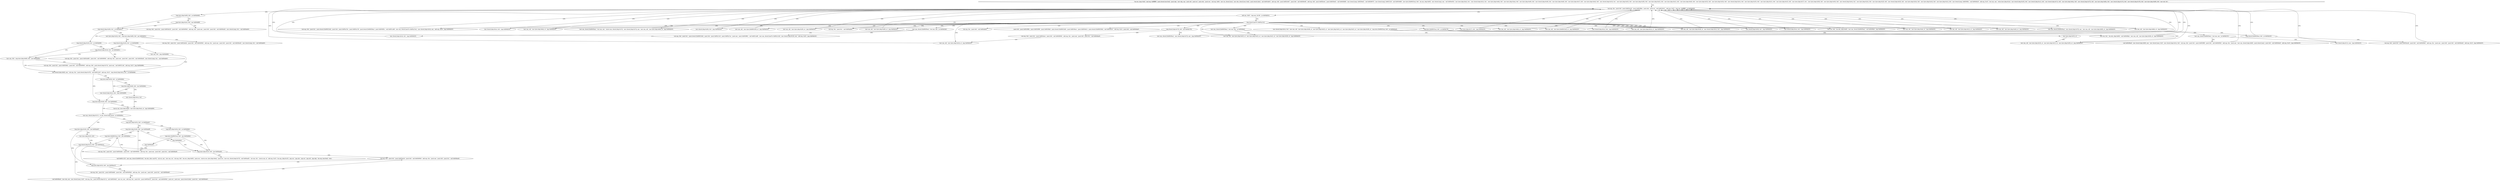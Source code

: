 digraph "func" {
"134525879" [label = "'lea ecx, [esp+0x4]', 'and esp, 0xfffffff0', 'push dword [ecx-0x4]', 'push ebp', 'mov ebp, esp', 'push edi', 'push esi', 'push ebx', 'push ecx', 'sub esp, 0x84', 'mov esi, dword [ecx]', 'mov ebx, dword [ecx+0x4]', 'push dword [ebx]', 'call 0x8054b03', 'add esp, 0x8', 'push 0x805c9d7', 'push 0x6', 'call 0x8049c60', 'add esp, 0x8', 'push 0x805bc4c', 'push 0x8059ed2', 'call 0x8049d60', 'mov dword [esp], 0x8059ed2', 'call 0x8049970', 'mov dword [esp], 0x80522ef', 'call 0x8059d80', 'mov byte [0x80633ca], 0x0', 'lea eax, [ebp-0x60]', 'mov dword [esp], eax', 'call 0x804c854', 'mov byte [ebp-0x4c], 0x1', 'mov dword [ebp-0x5c], 0x1', 'mov byte [ebp-0x4b], 0x0', 'mov byte [ebp-0x4a], 0x0', 'mov byte [ebp-0x49], 0x0', 'mov dword [ebp-0x58], 0x4', 'mov byte [ebp-0x48], 0x0', 'mov byte [ebp-0x47], 0x0', 'mov byte [ebp-0x44], 0x0', 'mov dword [ebp-0x24], 0x1', 'mov byte [ebp-0x43], 0x0', 'mov byte [ebp-0x38], 0x0', 'mov byte [ebp-0x42], 0x0', 'mov byte [ebp-0x41], 0x0', 'mov byte [ebp-0x40], 0x0', 'mov byte [ebp-0x35], 0x0', 'mov byte [ebp-0x34], 0x0', 'mov dword [ebp-0x3c], 0x0', 'mov byte [ebp-0x33], 0x0', 'mov byte [ebp-0x31], 0x0', 'mov byte [ebp-0x32], 0x0', 'mov byte [ebp-0x37], 0x1', 'mov byte [ebp-0x36], 0x0', 'mov byte [ebp-0x30], 0x0', 'mov dword [ebp-0x54], 0x2', 'mov byte [ebp-0x2e], 0x0', 'mov byte [ebp-0x2f], 0x0', 'mov dword [ebp-0x50], 0x0', 'mov byte [ebp-0x2b], 0x0', 'mov byte [ebp-0x2d], 0x0', 'mov byte [ebp-0x2c], 0x0', 'mov dword [esp], 0x8059f4c', 'call 0x8049a50', 'add esp, 0x10', 'test eax, eax', 'setne byte [ebp-0x2a]', 'mov dword [ebp-0x20], 0x0', 'mov dword [ebp-0x1c], 0x0', 'mov dword [ebp-0x7c], 0x0', 'mov byte [ebp-0x6a], 0x0', 'mov dword [ebp-0x70], 0x0', 'mov byte [ebp-0x6b], 0x0', 'mov dword [ebp-0x74], 0x0', 'mov dword [ebp-0x78], 0x0', 'mov byte [ebp-0x69], 0x0', 'mov edi, 0x1', " ]
"134526211" [label = "'sub esp, 0xc', 'push 0x0', 'push 0x805a5c0', 'push 0x8059fba', 'push ebx', 'push esi', 'call 0x8053b31', 'add esp, 0x20', 'cmp eax, 0xffffffff', 'je 0x804b838', " ]
"134527032" [label = "'cmp byte [ebp-0x49], 0x0', 'je 0x804b848', " ]
"134527048" [label = "'cmp dword [ebp-0x58], 0x2', 'je 0x804b922', " ]
"134527038" [label = "'cmp byte [ebp-0x2e], 0x0', 'jne 0x804b8f8', " ]
"134526245" [label = "'add eax, 0x83', 'cmp eax, 0x10b', 'ja 0x804b824', " ]
"134527012" [label = "'sub esp, 0xc', 'push 0x1', 'call 0x804a8c6', " ]
"134526261" [label = "'jmp dword [eax*4+0x805a13c]', " ]
"134527266" [label = "'mov byte [ebp-0x2d], 0x0', 'cmp byte [ebp-0x69], 0x0', 'jne 0x804b93c', " ]
"134527058" [label = "'cmp dword [ebp-0x24], 0x2', 'je 0x804b966', " ]
"134527224" [label = "'sub esp, 0x4', 'push 0x5', 'push 0x805bd18', 'push 0x0', 'call 0x8049940', 'add esp, 0xc', 'push eax', 'push 0x0', 'push 0x0', 'call 0x8049a40', 'mov dword [esp], 0x1', 'call 0x804a8c6', " ]
"134526268" [label = "'mov eax, edi', 'mov byte [ebp-0x6a], al', 'jmp 0x804b503', " ]
"134526275" [label = "'sub esp, 0x4', 'push 0x1', 'push dword [0x80632d4]', 'push 0x4', 'push 0x805a7bc', 'push 0x805a7c8', 'push dword [0x80639ac]', 'push 0x8059f5c', 'call 0x8051a86', 'mov eax, dword [eax*4+0x805a7bc]', 'mov dword [ebp-0x54], eax', 'add esp, 0x20', 'jmp 0x804b503', " ]
"134526329" [label = "'mov eax, dword [0x80639ac]', 'test eax, eax', 'je 0x804b5b6', " ]
"134526402" [label = "'mov dword [ebp-0x5c], 0x2', 'mov eax, edi', 'mov byte [ebp-0x38], al', 'mov byte [ebp-0x43], al', 'mov byte [ebp-0x42], al', 'mov byte [ebp-0x41], al', 'mov byte [ebp-0x36], al', 'cmp byte [0x80633ca], 0x0', 'je 0x804b5e6', " ]
"134526454" [label = "'mov eax, dword [0x80639ac]', 'test eax, eax', 'cmove eax, dword [ebp-0x74]', 'mov dword [ebp-0x74], eax', 'mov eax, edi', 'mov byte [ebp-0x69], al', 'jmp 0x804b503', " ]
"134526478" [label = "'mov byte [ebp-0x37], 0x0', 'jmp 0x804b503', " ]
"134526487" [label = "'mov eax, edi', 'mov byte [ebp-0x38], al', 'mov dword [ebp-0x5c], 0x2', 'jmp 0x804b503', " ]
"134526504" [label = "'mov eax, edi', 'mov byte [ebp-0x4a], al', 'jmp 0x804b503', " ]
"134526514" [label = "'mov dword [ebp-0x5c], 0x3', 'jmp 0x804b503', " ]
"134526526" [label = "'mov dword [ebp-0x58], 0x3', 'jmp 0x804b503', " ]
"134526538" [label = "'mov eax, edi', 'mov byte [ebp-0x49], al', 'jmp 0x804b503', " ]
"134526548" [label = "'mov dword [ebp-0x5c], 0x4', 'jmp 0x804b503', " ]
"134526560" [label = "'mov dword [ebp-0x58], 0x2', 'jmp 0x804b503', " ]
"134526572" [label = "'mov dword [ebp-0x5c], 0x2', 'jmp 0x804b503', " ]
"134526584" [label = "'mov ecx, 0x0', 'lea edx, [ebp-0x60]', 'mov eax, dword [0x80639ac]', 'call 0x8049fab', 'jmp 0x804b503', " ]
"134526607" [label = "'mov eax, dword [0x80639ac]', 'test eax, eax', 'je 0x804b6af', " ]
"134526639" [label = "'mov eax, edi', 'mov byte [ebp-0x43], al', 'mov byte [ebp-0x42], al', 'mov byte [ebp-0x41], al', 'mov byte [ebp-0x36], al', 'jmp 0x804b503', " ]
"134526658" [label = "'mov eax, edi', 'mov byte [0x80633c9], al', 'jmp 0x804b503', " ]
"134526670" [label = "'mov eax, edi', 'mov byte [ebp-0x30], al', 'jmp 0x804b503', " ]
"134526680" [label = "'mov eax, edi', 'mov byte [ebp-0x4b], al', 'jmp 0x804b503', " ]
"134526690" [label = "'mov eax, edi', 'mov byte [0x80633c8], al', 'jmp 0x804b503', " ]
"134526702" [label = "'mov eax, edi', 'mov byte [ebp-0x2e], al', 'jmp 0x804b503', " ]
"134526712" [label = "'cmp dword [ebp-0x70], 0x0', 'jne 0x804b70b', " ]
"134526761" [label = "'mov eax, edi', 'mov byte [ebp-0x2d], al', 'jmp 0x804b503', " ]
"134526771" [label = "'mov eax, edi', 'mov byte [ebp-0x2c], al', 'jmp 0x804b503', " ]
"134526781" [label = "'mov eax, edi', 'mov byte [ebp-0x44], al', 'jmp 0x804b503', " ]
"134526791" [label = "'cmp byte [0x80633ca], 0x0', 'je 0x804b79f', " ]
"134526930" [label = "'mov eax, dword [0x80639ac]', 'mov dword [ebp-0x78], eax', 'mov eax, edi', 'mov byte [ebp-0x69], al', 'jmp 0x804b503', " ]
"134526948" [label = "'sub esp, 0xc', 'push 0x0', 'call 0x804a8c6', " ]
"134526958" [label = "'push 0x0', 'push 0x8059f8b', 'push 0x8059f98', 'push 0x8059fa8', 'push dword [0x80632d0]', 'push 0x8059ece', 'push 0x8059e55', 'push dword [0x8063364]', 'call 0x80583c5', 'add esp, 0x14', 'push 0x0', 'call 0x8049ab0', " ]
"134527022" [label = "'mov eax, edi', 'mov byte [ebp-0x6b], al', 'jmp 0x804b503', " ]
"134527292" [label = "'sub esp, 0x4', 'push 0x5', 'push 0x805bd44', 'push 0x0', 'call 0x8049940', 'add esp, 0xc', 'push eax', 'push 0x0', 'push 0x0', 'call 0x8049a40', 'mov dword [esp], 0x1', 'call 0x804a8c6', " ]
"134527276" [label = "'cmp dword [ebp-0x24], 0x2', 'je 0x804b966', " ]
"134527334" [label = "'cmp dword [ebp-0x54], 0x2', 'je 0x804b85c', " ]
"134527068" [label = "'mov eax, 0x0', 'cmp byte [ebp-0x69], 0x0', 'jne 0x804b99a', " ]
"134526390" [label = "'mov dword [ebp-0x24], 0x2', 'jmp 0x804b503', " ]
"134526338" [label = "'sub esp, 0x4', 'push 0x1', 'push dword [0x80632d4]', 'push 0x4', 'push 0x805a7a0', 'push 0x805a7ac', 'push eax', 'push 0x8059f65', 'call 0x8051a86', 'mov eax, dword [eax*4+0x805a7a0]', 'mov dword [ebp-0x24], eax', 'add esp, 0x20', 'jmp 0x804b503', " ]
"134526438" [label = "'mov eax, edi', 'mov byte [ebp-0x33], al', 'mov byte [ebp-0x31], al', 'mov byte [ebp-0x30], al', 'jmp 0x804b503', " ]
"134526435" [label = "'mov byte [ebp-0x35], al', " ]
"134526616" [label = "'mov ecx, 0x1', 'lea edx, [ebp-0x60]', 'call 0x8049fab', 'mov eax, edi', 'mov byte [ebp-0x36], al', 'jmp 0x804b503', " ]
"134526731" [label = "'sub esp, 0x4', 'push 0x5', 'push 0x805bcac', 'push 0x0', 'call 0x8049940', 'add esp, 0xc', 'push eax', 'push 0x0', 'push 0x1', 'call 0x8049a40', " ]
"134526718" [label = "'mov eax, dword [0x80639ac]', 'mov dword [ebp-0x70], eax', 'jmp 0x804b503', " ]
"134526879" [label = "'cmp dword [0x80639ac], 0x0', 'je 0x804b503', " ]
"134526800" [label = "'mov eax, dword [0x80639ac]', 'test eax, eax', 'je 0x804b761', " ]
"134527282" [label = "'mov eax, 0x0', 'jmp 0x804b86b', " ]
"134527344" [label = "'sub esp, 0x4', 'push 0x5', 'push 0x805bd80', 'push 0x0', 'call 0x8049940', 'add esp, 0xc', 'push eax', 'push 0x0', 'push 0x0', 'call 0x8049a40', 'mov dword [esp], 0x1', 'call 0x804a8c6', " ]
"134527386" [label = "'sub esp, 0x4', 'push 0x5', 'push 0x8059fd2', 'push 0x0', 'call 0x8049940', 'add esp, 0x8', 'push dword [ebp-0x74]', 'push eax', 'call 0x80521a6', 'add esp, 0x10', 'jmp 0x804b86b', " ]
"134527083" [label = "'mov dword [ebp-0x60], eax', 'sub esp, 0xc', 'push dword [ebp-0x78]', 'call 0x8051b3f', 'add esp, 0x10', 'cmp dword [ebp-0x5c], 0x1', 'je 0x804b9bf', " ]
"134526892" [label = "'sub esp, 0x4', 'push 0x5', 'push 0x805bcd4', 'push 0x0', 'call 0x8049940', 'add esp, 0xc', 'push eax', 'push 0x0', 'push 0x0', 'call 0x8049a40', 'add esp, 0x10', 'jmp 0x804b503', " ]
"134526817" [label = "'call 0x8049ba0', 'mov dword [ebp-0x80], eax', 'mov dword [eax], 0x5f', 'mov dword [ebp-0x3c], 0x0', 'sub esp, 0x4', 'push 0x5', 'push 0x8059f6f', 'push 0x0', 'call 0x8049940', 'add esp, 0xc', 'push eax', 'mov eax, dword [ebp-0x80]', 'push dword [eax]', 'push 0x0', 'call 0x8049a40', 'add esp, 0x10', 'jmp 0x804b503', " ]
"134526809" [label = "'mov dword [ebp-0x7c], eax', 'jmp 0x804b503', " ]
"134527423" [label = "'cmp byte [ebp-0x30], 0x0', 'je 0x804b9de', " ]
"134527110" [label = "'cmp byte [ebp-0x30], 0x0', 'jne 0x804b9d2', " ]
"134527454" [label = "'mov dword [ebp-0x5c], 0x4', 'jmp 0x804b886', " ]
"134527429" [label = "'cmp byte [ebp-0x49], 0x0', 'jne 0x804b9de', " ]
"134527442" [label = "'movzx eax, byte [ebp-0x6b]', 'mov byte [ebp-0x4c], al', 'jmp 0x804b890', " ]
"134527120" [label = "'mov eax, dword [ebp-0x7c]', 'or eax, dword [ebp-0x3c]', 'je 0x804b9ea', " ]
"134527435" [label = "'mov dword [ebp-0x5c], 0x2', " ]
"134527466" [label = "'cmp byte [ebp-0x35], 0x0', 'je 0x804bab3', " ]
"134527132" [label = "'cmp byte [ebp-0x34], 0x0', 'jne 0x804ba82', " ]
"134527667" [label = "'cmp byte [ebp-0x34], 0x0', 'jne 0x804ba88', " ]
"134527476" [label = "'cmp byte [ebp-0x34], 0x0', 'je 0x804b8b4', " ]
"134527618" [label = "'cmp byte [ebp-0x35], 0x0', 'jne 0x804ba10', " ]
"134527142" [label = "'mov byte [ebp-0x35], 0x0', " ]
"134527624" [label = "'cmp byte [0x80633ca], 0x0', 'jne 0x804b8aa', " ]
"134527673" [label = "'jmp 0x804b8b4', " ]
"134527156" [label = "'cmp byte [ebp-0x32], 0x0', 'jne 0x804ba64', " ]
"134527486" [label = "'cmp byte [0x80633ca], 0x0', 'jne 0x804b8b4', " ]
"134527504" [label = "'sub esp, 0x4', 'push 0x5', 'push 0x805bdb0', 'push 0x0', 'call 0x8049940', 'add esp, 0xc', 'push eax', 'push 0x0', 'push 0x1', 'call 0x8049a40', " ]
"134527146" [label = "'cmp dword [ebp-0x7c], 0x0', 'jne 0x804ba2e', " ]
"134527637" [label = "'sub esp, 0x4', 'push 0x5', 'push 0x805bddc', 'push 0x0', 'call 0x8049940', 'add esp, 0xc', 'push eax', 'push 0x0', 'push 0x1', 'call 0x8049a40', " ]
"134527588" [label = "'sub esp, 0x4', 'push 0x5', 'push 0x805be54', 'push 0x0', 'call 0x8049940', 'add esp, 0xc', 'push eax', 'push 0x0', 'push 0x1', 'call 0x8049a40', " ]
"134527166" [label = "'call 0x8051129', 'mov eax, dword [0x80632e4]', 'lea edx, [ebx+eax*4]', 'sub esi, eax', 'mov eax, esi', 'sub esp, 0x8', 'lea ecx, [ebp-0x60]', 'push ecx', 'movzx ecx, byte [ebp-0x6a]', 'push ecx', 'mov ecx, dword [ebp-0x70]', 'call 0x804adf1', 'xor eax, 0x1', 'movzx eax, al', 'add esp, 0x10', 'lea esp, [ebp-0x10]', 'pop ecx', 'pop ebx', 'pop esi', 'pop edi', 'pop ebp', 'lea esp, [ecx-0x4]', 'retn', " ]
"134527499" [label = "'jmp 0x804ba95', " ]
"134527534" [label = "'call 0x8049ba0', 'mov ebx, eax', 'mov dword [eax], 0x5f', 'sub esp, 0xc', 'push dword [ebp-0x7c]', 'call 0x80564d3', 'mov esi, eax', 'add esp, 0xc', 'push 0x5', 'push 0x805be20', 'push 0x0', 'call 0x8049940', 'push esi', 'push eax', 'push dword [ebx]', 'push 0x1', 'call 0x8049a40', " ]
"134525879" -> "134526211" [ label = "CFG" ]
"134526211" -> "134527032" [ label = "CFG" ]
"134526211" -> "134526245" [ label = "CFG" ]
"134527032" -> "134527048" [ label = "CFG" ]
"134527032" -> "134527038" [ label = "CFG" ]
"134527048" -> "134527266" [ label = "CFG" ]
"134527048" -> "134527058" [ label = "CFG" ]
"134527038" -> "134527224" [ label = "CFG" ]
"134527038" -> "134527048" [ label = "CFG" ]
"134526245" -> "134527012" [ label = "CFG" ]
"134526245" -> "134526261" [ label = "CFG" ]
"134526261" -> "134526268" [ label = "CFG" ]
"134526261" -> "134526275" [ label = "CFG" ]
"134526261" -> "134526329" [ label = "CFG" ]
"134526261" -> "134526402" [ label = "CFG" ]
"134526261" -> "134526454" [ label = "CFG" ]
"134526261" -> "134526478" [ label = "CFG" ]
"134526261" -> "134526487" [ label = "CFG" ]
"134526261" -> "134526504" [ label = "CFG" ]
"134526261" -> "134526514" [ label = "CFG" ]
"134526261" -> "134526526" [ label = "CFG" ]
"134526261" -> "134526538" [ label = "CFG" ]
"134526261" -> "134526548" [ label = "CFG" ]
"134526261" -> "134526560" [ label = "CFG" ]
"134526261" -> "134526572" [ label = "CFG" ]
"134526261" -> "134526584" [ label = "CFG" ]
"134526261" -> "134526607" [ label = "CFG" ]
"134526261" -> "134526639" [ label = "CFG" ]
"134526261" -> "134526658" [ label = "CFG" ]
"134526261" -> "134526670" [ label = "CFG" ]
"134526261" -> "134526680" [ label = "CFG" ]
"134526261" -> "134526690" [ label = "CFG" ]
"134526261" -> "134526702" [ label = "CFG" ]
"134526261" -> "134526712" [ label = "CFG" ]
"134526261" -> "134526761" [ label = "CFG" ]
"134526261" -> "134526771" [ label = "CFG" ]
"134526261" -> "134526781" [ label = "CFG" ]
"134526261" -> "134526791" [ label = "CFG" ]
"134526261" -> "134526930" [ label = "CFG" ]
"134526261" -> "134526948" [ label = "CFG" ]
"134526261" -> "134526958" [ label = "CFG" ]
"134526261" -> "134527012" [ label = "CFG" ]
"134526261" -> "134527022" [ label = "CFG" ]
"134527266" -> "134527292" [ label = "CFG" ]
"134527266" -> "134527276" [ label = "CFG" ]
"134527058" -> "134527334" [ label = "CFG" ]
"134527058" -> "134527068" [ label = "CFG" ]
"134526268" -> "134526211" [ label = "CFG" ]
"134526275" -> "134526211" [ label = "CFG" ]
"134526329" -> "134526390" [ label = "CFG" ]
"134526329" -> "134526338" [ label = "CFG" ]
"134526402" -> "134526438" [ label = "CFG" ]
"134526402" -> "134526435" [ label = "CFG" ]
"134526454" -> "134526211" [ label = "CFG" ]
"134526478" -> "134526211" [ label = "CFG" ]
"134526487" -> "134526211" [ label = "CFG" ]
"134526504" -> "134526211" [ label = "CFG" ]
"134526514" -> "134526211" [ label = "CFG" ]
"134526526" -> "134526211" [ label = "CFG" ]
"134526538" -> "134526211" [ label = "CFG" ]
"134526548" -> "134526211" [ label = "CFG" ]
"134526560" -> "134526211" [ label = "CFG" ]
"134526572" -> "134526211" [ label = "CFG" ]
"134526584" -> "134526211" [ label = "CFG" ]
"134526607" -> "134526639" [ label = "CFG" ]
"134526607" -> "134526616" [ label = "CFG" ]
"134526639" -> "134526211" [ label = "CFG" ]
"134526658" -> "134526211" [ label = "CFG" ]
"134526670" -> "134526211" [ label = "CFG" ]
"134526680" -> "134526211" [ label = "CFG" ]
"134526690" -> "134526211" [ label = "CFG" ]
"134526702" -> "134526211" [ label = "CFG" ]
"134526712" -> "134526731" [ label = "CFG" ]
"134526712" -> "134526718" [ label = "CFG" ]
"134526761" -> "134526211" [ label = "CFG" ]
"134526771" -> "134526211" [ label = "CFG" ]
"134526781" -> "134526211" [ label = "CFG" ]
"134526791" -> "134526879" [ label = "CFG" ]
"134526791" -> "134526800" [ label = "CFG" ]
"134526930" -> "134526211" [ label = "CFG" ]
"134527022" -> "134526211" [ label = "CFG" ]
"134527276" -> "134527334" [ label = "CFG" ]
"134527276" -> "134527282" [ label = "CFG" ]
"134527334" -> "134527068" [ label = "CFG" ]
"134527334" -> "134527344" [ label = "CFG" ]
"134527068" -> "134527386" [ label = "CFG" ]
"134527068" -> "134527083" [ label = "CFG" ]
"134526390" -> "134526211" [ label = "CFG" ]
"134526338" -> "134526211" [ label = "CFG" ]
"134526438" -> "134526211" [ label = "CFG" ]
"134526435" -> "134526438" [ label = "CFG" ]
"134526616" -> "134526211" [ label = "CFG" ]
"134526731" -> "134526761" [ label = "CFG" ]
"134526718" -> "134526211" [ label = "CFG" ]
"134526879" -> "134526211" [ label = "CFG" ]
"134526879" -> "134526892" [ label = "CFG" ]
"134526800" -> "134526817" [ label = "CFG" ]
"134526800" -> "134526809" [ label = "CFG" ]
"134527282" -> "134527083" [ label = "CFG" ]
"134527386" -> "134527083" [ label = "CFG" ]
"134527083" -> "134527423" [ label = "CFG" ]
"134527083" -> "134527110" [ label = "CFG" ]
"134526892" -> "134526211" [ label = "CFG" ]
"134526817" -> "134526211" [ label = "CFG" ]
"134526809" -> "134526211" [ label = "CFG" ]
"134527423" -> "134527454" [ label = "CFG" ]
"134527423" -> "134527429" [ label = "CFG" ]
"134527110" -> "134527442" [ label = "CFG" ]
"134527110" -> "134527120" [ label = "CFG" ]
"134527454" -> "134527110" [ label = "CFG" ]
"134527429" -> "134527454" [ label = "CFG" ]
"134527429" -> "134527435" [ label = "CFG" ]
"134527442" -> "134527120" [ label = "CFG" ]
"134527120" -> "134527466" [ label = "CFG" ]
"134527120" -> "134527132" [ label = "CFG" ]
"134527435" -> "134527442" [ label = "CFG" ]
"134527466" -> "134527667" [ label = "CFG" ]
"134527466" -> "134527476" [ label = "CFG" ]
"134527132" -> "134527618" [ label = "CFG" ]
"134527132" -> "134527142" [ label = "CFG" ]
"134527667" -> "134527624" [ label = "CFG" ]
"134527667" -> "134527673" [ label = "CFG" ]
"134527476" -> "134527156" [ label = "CFG" ]
"134527476" -> "134527486" [ label = "CFG" ]
"134527618" -> "134527504" [ label = "CFG" ]
"134527618" -> "134527624" [ label = "CFG" ]
"134527142" -> "134527146" [ label = "CFG" ]
"134527624" -> "134527146" [ label = "CFG" ]
"134527624" -> "134527637" [ label = "CFG" ]
"134527673" -> "134527156" [ label = "CFG" ]
"134527156" -> "134527588" [ label = "CFG" ]
"134527156" -> "134527166" [ label = "CFG" ]
"134527486" -> "134527156" [ label = "CFG" ]
"134527486" -> "134527499" [ label = "CFG" ]
"134527504" -> "134527534" [ label = "CFG" ]
"134527146" -> "134527534" [ label = "CFG" ]
"134527146" -> "134527156" [ label = "CFG" ]
"134527637" -> "134527667" [ label = "CFG" ]
"134527588" -> "134527618" [ label = "CFG" ]
"134527499" -> "134527637" [ label = "CFG" ]
"134527534" -> "134527588" [ label = "CFG" ]
}
